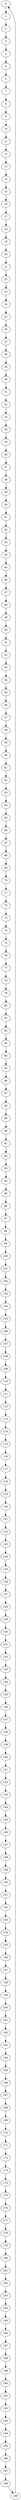 strict digraph  {
0 [delay=7];
1 [delay=3];
2 [delay=2];
3 [delay=10];
4 [delay=4];
5 [delay=9];
6 [delay=5];
7 [delay=4];
8 [delay=8];
9 [delay=3];
10 [delay=8];
11 [delay=9];
12 [delay=10];
13 [delay=10];
14 [delay=7];
15 [delay=3];
16 [delay=7];
17 [delay=5];
18 [delay=9];
19 [delay=8];
20 [delay=3];
21 [delay=3];
22 [delay=1];
23 [delay=3];
24 [delay=10];
25 [delay=8];
26 [delay=7];
27 [delay=6];
28 [delay=3];
29 [delay=10];
30 [delay=10];
31 [delay=8];
32 [delay=10];
33 [delay=2];
34 [delay=3];
35 [delay=6];
36 [delay=5];
37 [delay=6];
38 [delay=9];
39 [delay=6];
40 [delay=4];
41 [delay=10];
42 [delay=10];
43 [delay=7];
44 [delay=2];
45 [delay=9];
46 [delay=1];
47 [delay=8];
48 [delay=8];
49 [delay=3];
50 [delay=1];
51 [delay=1];
52 [delay=2];
53 [delay=1];
54 [delay=4];
55 [delay=10];
56 [delay=4];
57 [delay=1];
58 [delay=2];
59 [delay=3];
60 [delay=5];
61 [delay=6];
62 [delay=2];
63 [delay=7];
64 [delay=7];
65 [delay=4];
66 [delay=9];
67 [delay=7];
68 [delay=1];
69 [delay=2];
70 [delay=4];
71 [delay=7];
72 [delay=5];
73 [delay=8];
74 [delay=1];
75 [delay=1];
76 [delay=6];
77 [delay=6];
78 [delay=2];
79 [delay=3];
80 [delay=10];
81 [delay=2];
82 [delay=8];
83 [delay=7];
84 [delay=6];
85 [delay=9];
86 [delay=8];
87 [delay=6];
88 [delay=9];
89 [delay=5];
90 [delay=10];
91 [delay=6];
92 [delay=5];
93 [delay=2];
94 [delay=1];
95 [delay=9];
96 [delay=3];
97 [delay=4];
98 [delay=2];
99 [delay=10];
100 [delay=4];
101 [delay=8];
102 [delay=7];
103 [delay=7];
104 [delay=3];
105 [delay=10];
106 [delay=3];
107 [delay=1];
108 [delay=3];
109 [delay=10];
110 [delay=10];
111 [delay=9];
112 [delay=1];
113 [delay=2];
114 [delay=7];
115 [delay=10];
116 [delay=7];
117 [delay=2];
118 [delay=8];
119 [delay=6];
120 [delay=1];
121 [delay=5];
122 [delay=7];
123 [delay=3];
124 [delay=6];
125 [delay=1];
126 [delay=6];
127 [delay=3];
128 [delay=9];
129 [delay=5];
130 [delay=2];
131 [delay=1];
132 [delay=10];
133 [delay=3];
134 [delay=10];
135 [delay=7];
136 [delay=5];
137 [delay=10];
138 [delay=2];
139 [delay=10];
140 [delay=7];
141 [delay=10];
142 [delay=8];
143 [delay=7];
144 [delay=4];
145 [delay=2];
146 [delay=7];
147 [delay=6];
148 [delay=5];
149 [delay=1];
150 [delay=7];
151 [delay=7];
152 [delay=2];
153 [delay=2];
154 [delay=9];
155 [delay=2];
156 [delay=3];
157 [delay=7];
158 [delay=8];
159 [delay=8];
160 [delay=1];
161 [delay=9];
162 [delay=7];
163 [delay=3];
164 [delay=7];
165 [delay=4];
166 [delay=4];
167 [delay=9];
168 [delay=9];
169 [delay=4];
170 [delay=9];
171 [delay=5];
172 [delay=8];
173 [delay=3];
174 [delay=10];
175 [delay=4];
176 [delay=5];
177 [delay=6];
178 [delay=6];
179 [delay=6];
180 [delay=5];
181 [delay=8];
182 [delay=6];
183 [delay=5];
184 [delay=2];
185 [delay=6];
186 [delay=4];
187 [delay=9];
188 [delay=10];
189 [delay=7];
190 [delay=6];
191 [delay=10];
192 [delay=1];
193 [delay=10];
194 [delay=3];
195 [delay=6];
196 [delay=5];
197 [delay=10];
198 [delay=6];
199 [delay=10];
0 -> 1  [weight="3.0"];
1 -> 2  [weight="0.0"];
2 -> 3  [weight="0.0"];
3 -> 4  [weight="3.0"];
4 -> 5  [weight="1.0"];
5 -> 6  [weight="0.0"];
6 -> 7  [weight="0.0"];
7 -> 8  [weight="1.0"];
8 -> 9  [weight="3.0"];
9 -> 10  [weight="1.0"];
10 -> 11  [weight="1.0"];
11 -> 12  [weight="0.0"];
12 -> 13  [weight="2.0"];
13 -> 14  [weight="0.0"];
14 -> 15  [weight="2.0"];
15 -> 16  [weight="1.0"];
16 -> 17  [weight="1.0"];
17 -> 18  [weight="1.0"];
18 -> 19  [weight="0.0"];
19 -> 20  [weight="1.0"];
20 -> 21  [weight="2.0"];
21 -> 22  [weight="0.0"];
22 -> 23  [weight="1.0"];
23 -> 24  [weight="1.0"];
24 -> 25  [weight="0.0"];
25 -> 26  [weight="0.0"];
26 -> 27  [weight="4.0"];
27 -> 28  [weight="1.0"];
28 -> 29  [weight="1.0"];
29 -> 30  [weight="1.0"];
30 -> 31  [weight="0.0"];
31 -> 32  [weight="2.0"];
32 -> 33  [weight="1.0"];
33 -> 34  [weight="1.0"];
34 -> 35  [weight="1.0"];
35 -> 36  [weight="1.0"];
36 -> 37  [weight="0.0"];
37 -> 38  [weight="2.0"];
38 -> 39  [weight="0.0"];
39 -> 40  [weight="1.0"];
40 -> 41  [weight="2.0"];
41 -> 42  [weight="0.0"];
42 -> 43  [weight="1.0"];
43 -> 44  [weight="2.0"];
44 -> 45  [weight="0.0"];
45 -> 46  [weight="1.0"];
46 -> 47  [weight="1.0"];
47 -> 48  [weight="2.0"];
48 -> 49  [weight="0.0"];
49 -> 50  [weight="0.0"];
50 -> 51  [weight="1.0"];
51 -> 52  [weight="0.0"];
52 -> 53  [weight="3.0"];
53 -> 54  [weight="2.0"];
54 -> 55  [weight="0.0"];
55 -> 56  [weight="2.0"];
56 -> 57  [weight="0.0"];
57 -> 58  [weight="0.0"];
58 -> 59  [weight="0.0"];
59 -> 60  [weight="2.0"];
60 -> 61  [weight="2.0"];
61 -> 62  [weight="0.0"];
62 -> 63  [weight="1.0"];
63 -> 64  [weight="2.0"];
64 -> 65  [weight="1.0"];
65 -> 66  [weight="1.0"];
66 -> 67  [weight="1.0"];
67 -> 68  [weight="0.0"];
68 -> 69  [weight="2.0"];
69 -> 70  [weight="2.0"];
70 -> 71  [weight="1.0"];
71 -> 72  [weight="1.0"];
72 -> 73  [weight="1.0"];
73 -> 74  [weight="1.0"];
74 -> 75  [weight="1.0"];
75 -> 76  [weight="1.0"];
76 -> 77  [weight="0.0"];
77 -> 78  [weight="0.0"];
78 -> 79  [weight="3.0"];
79 -> 80  [weight="0.0"];
80 -> 81  [weight="0.0"];
81 -> 82  [weight="2.0"];
82 -> 83  [weight="0.0"];
83 -> 84  [weight="0.0"];
84 -> 85  [weight="1.0"];
85 -> 86  [weight="1.0"];
86 -> 87  [weight="4.0"];
87 -> 88  [weight="0.0"];
88 -> 89  [weight="0.0"];
89 -> 90  [weight="3.0"];
90 -> 91  [weight="1.0"];
91 -> 92  [weight="0.0"];
92 -> 93  [weight="2.0"];
93 -> 94  [weight="0.0"];
94 -> 95  [weight="1.0"];
95 -> 96  [weight="0.0"];
96 -> 97  [weight="2.0"];
97 -> 98  [weight="0.0"];
98 -> 99  [weight="1.0"];
99 -> 100  [weight="1.0"];
100 -> 101  [weight="1.0"];
101 -> 102  [weight="1.0"];
102 -> 103  [weight="0.0"];
103 -> 104  [weight="1.0"];
104 -> 105  [weight="2.0"];
105 -> 106  [weight="2.0"];
106 -> 107  [weight="1.0"];
107 -> 108  [weight="0.0"];
108 -> 109  [weight="1.0"];
109 -> 110  [weight="3.0"];
110 -> 111  [weight="1.0"];
111 -> 112  [weight="0.0"];
112 -> 113  [weight="1.0"];
113 -> 114  [weight="2.0"];
114 -> 115  [weight="1.0"];
115 -> 116  [weight="0.0"];
116 -> 117  [weight="2.0"];
117 -> 118  [weight="0.0"];
118 -> 119  [weight="1.0"];
119 -> 120  [weight="2.0"];
120 -> 121  [weight="0.0"];
121 -> 122  [weight="2.0"];
122 -> 123  [weight="1.0"];
123 -> 124  [weight="1.0"];
124 -> 125  [weight="0.0"];
125 -> 126  [weight="0.0"];
126 -> 127  [weight="1.0"];
127 -> 128  [weight="1.0"];
128 -> 129  [weight="3.0"];
129 -> 130  [weight="1.0"];
130 -> 131  [weight="1.0"];
131 -> 132  [weight="1.0"];
132 -> 133  [weight="1.0"];
133 -> 134  [weight="0.0"];
134 -> 135  [weight="0.0"];
135 -> 136  [weight="1.0"];
136 -> 137  [weight="3.0"];
137 -> 138  [weight="1.0"];
138 -> 139  [weight="0.0"];
139 -> 140  [weight="1.0"];
140 -> 141  [weight="0.0"];
141 -> 142  [weight="0.0"];
142 -> 143  [weight="4.0"];
143 -> 144  [weight="1.0"];
144 -> 145  [weight="1.0"];
145 -> 146  [weight="1.0"];
146 -> 147  [weight="1.0"];
147 -> 148  [weight="0.0"];
148 -> 149  [weight="0.0"];
149 -> 150  [weight="0.0"];
150 -> 151  [weight="2.0"];
151 -> 152  [weight="2.0"];
152 -> 153  [weight="0.0"];
153 -> 154  [weight="3.0"];
154 -> 155  [weight="0.0"];
155 -> 156  [weight="0.0"];
156 -> 157  [weight="1.0"];
157 -> 158  [weight="1.0"];
158 -> 159  [weight="2.0"];
159 -> 160  [weight="0.0"];
160 -> 161  [weight="0.0"];
161 -> 162  [weight="3.0"];
162 -> 163  [weight="0.0"];
163 -> 164  [weight="1.0"];
164 -> 165  [weight="0.0"];
165 -> 166  [weight="0.0"];
166 -> 167  [weight="5.0"];
167 -> 168  [weight="1.0"];
168 -> 169  [weight="0.0"];
169 -> 170  [weight="0.0"];
170 -> 171  [weight="2.0"];
171 -> 172  [weight="1.0"];
172 -> 173  [weight="0.0"];
173 -> 174  [weight="2.0"];
174 -> 175  [weight="1.0"];
175 -> 176  [weight="0.0"];
176 -> 177  [weight="1.0"];
177 -> 178  [weight="0.0"];
178 -> 179  [weight="3.0"];
179 -> 180  [weight="2.0"];
180 -> 181  [weight="0.0"];
181 -> 182  [weight="0.0"];
182 -> 183  [weight="1.0"];
183 -> 184  [weight="0.0"];
184 -> 185  [weight="0.0"];
185 -> 186  [weight="2.0"];
186 -> 187  [weight="3.0"];
187 -> 188  [weight="2.0"];
188 -> 189  [weight="1.0"];
189 -> 190  [weight="1.0"];
190 -> 191  [weight="1.0"];
191 -> 192  [weight="0.0"];
192 -> 193  [weight="1.0"];
193 -> 194  [weight="0.0"];
194 -> 195  [weight="2.0"];
195 -> 196  [weight="0.0"];
196 -> 197  [weight="1.0"];
197 -> 198  [weight="2.0"];
198 -> 199  [weight="0.0"];
199 -> 0  [weight="1.0"];
}
